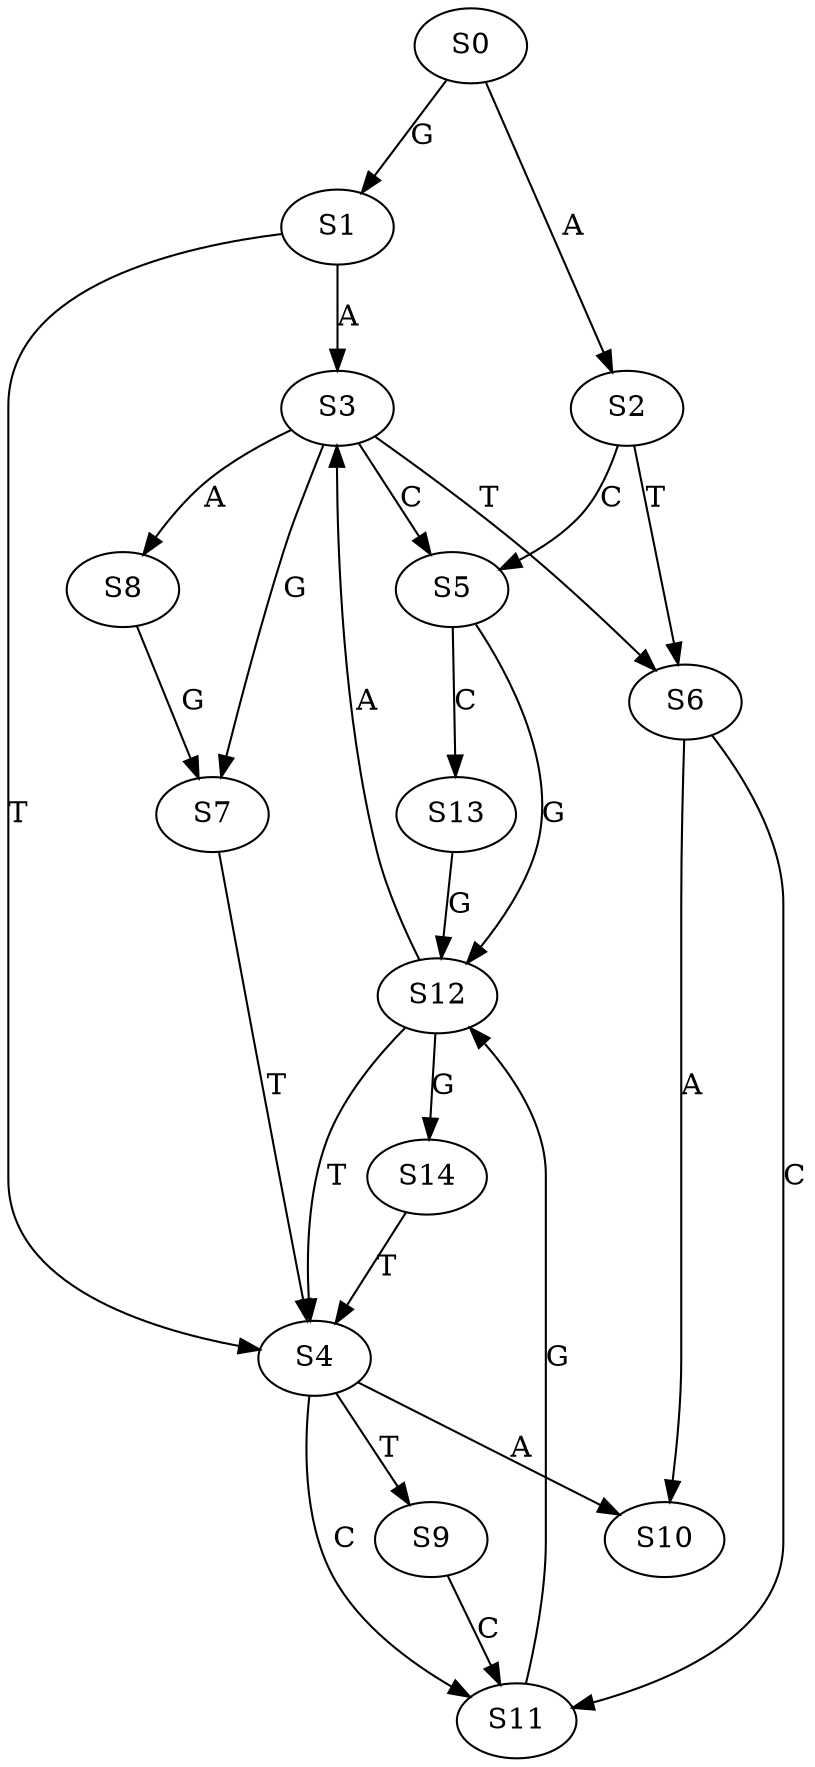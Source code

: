 strict digraph  {
	S0 -> S1 [ label = G ];
	S0 -> S2 [ label = A ];
	S1 -> S3 [ label = A ];
	S1 -> S4 [ label = T ];
	S2 -> S5 [ label = C ];
	S2 -> S6 [ label = T ];
	S3 -> S7 [ label = G ];
	S3 -> S8 [ label = A ];
	S3 -> S5 [ label = C ];
	S3 -> S6 [ label = T ];
	S4 -> S9 [ label = T ];
	S4 -> S10 [ label = A ];
	S4 -> S11 [ label = C ];
	S5 -> S12 [ label = G ];
	S5 -> S13 [ label = C ];
	S6 -> S11 [ label = C ];
	S6 -> S10 [ label = A ];
	S7 -> S4 [ label = T ];
	S8 -> S7 [ label = G ];
	S9 -> S11 [ label = C ];
	S11 -> S12 [ label = G ];
	S12 -> S3 [ label = A ];
	S12 -> S14 [ label = G ];
	S12 -> S4 [ label = T ];
	S13 -> S12 [ label = G ];
	S14 -> S4 [ label = T ];
}
